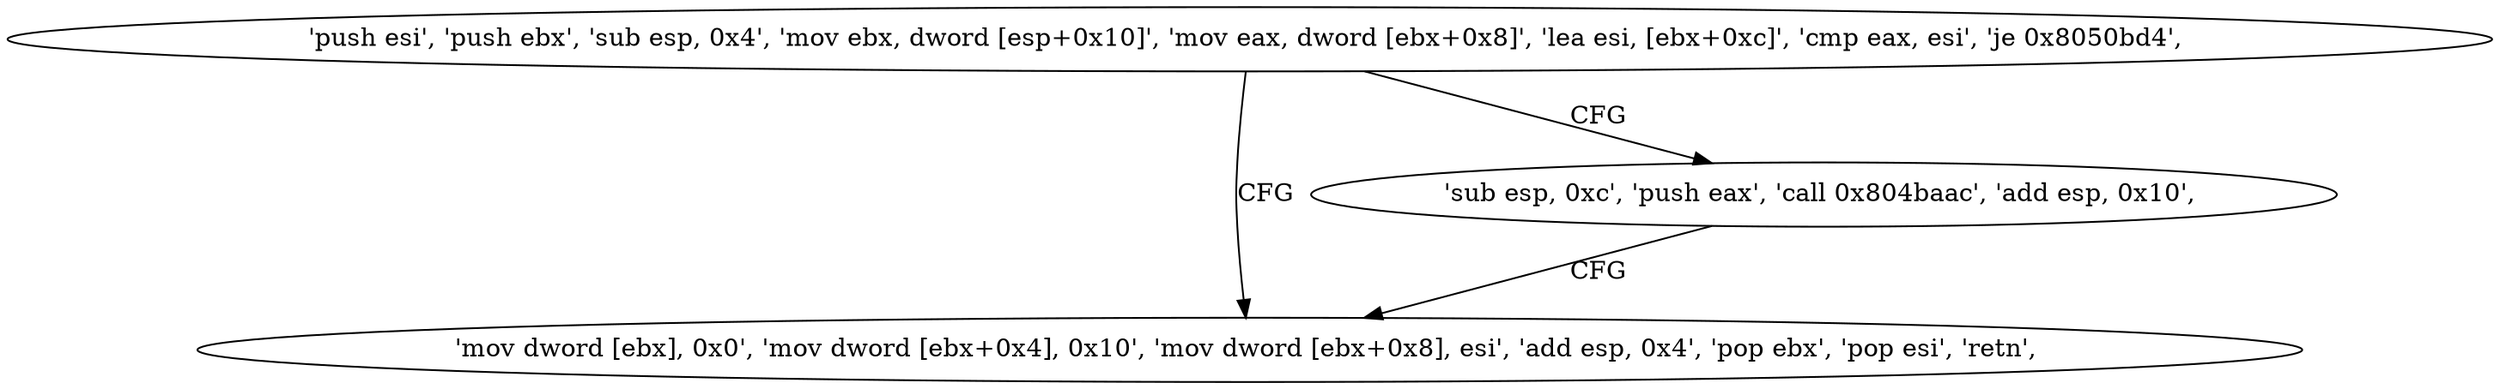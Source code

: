 digraph "func" {
"134548405" [label = "'push esi', 'push ebx', 'sub esp, 0x4', 'mov ebx, dword [esp+0x10]', 'mov eax, dword [ebx+0x8]', 'lea esi, [ebx+0xc]', 'cmp eax, esi', 'je 0x8050bd4', " ]
"134548436" [label = "'mov dword [ebx], 0x0', 'mov dword [ebx+0x4], 0x10', 'mov dword [ebx+0x8], esi', 'add esp, 0x4', 'pop ebx', 'pop esi', 'retn', " ]
"134548424" [label = "'sub esp, 0xc', 'push eax', 'call 0x804baac', 'add esp, 0x10', " ]
"134548405" -> "134548436" [ label = "CFG" ]
"134548405" -> "134548424" [ label = "CFG" ]
"134548424" -> "134548436" [ label = "CFG" ]
}
